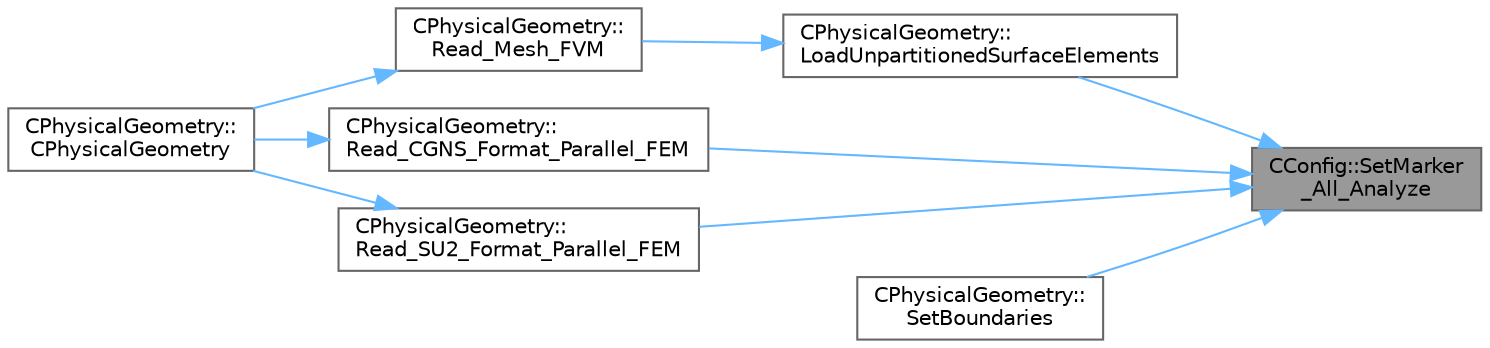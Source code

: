digraph "CConfig::SetMarker_All_Analyze"
{
 // LATEX_PDF_SIZE
  bgcolor="transparent";
  edge [fontname=Helvetica,fontsize=10,labelfontname=Helvetica,labelfontsize=10];
  node [fontname=Helvetica,fontsize=10,shape=box,height=0.2,width=0.4];
  rankdir="RL";
  Node1 [id="Node000001",label="CConfig::SetMarker\l_All_Analyze",height=0.2,width=0.4,color="gray40", fillcolor="grey60", style="filled", fontcolor="black",tooltip="Set if a marker val_marker is going to be plot val_plotting (read from the config file)."];
  Node1 -> Node2 [id="edge1_Node000001_Node000002",dir="back",color="steelblue1",style="solid",tooltip=" "];
  Node2 [id="Node000002",label="CPhysicalGeometry::\lLoadUnpartitionedSurfaceElements",height=0.2,width=0.4,color="grey40", fillcolor="white", style="filled",URL="$classCPhysicalGeometry.html#a23692062ec01893ef6b5ae53fcbbf022",tooltip="Loads the boundary elements (markers) from the mesh reader object into the primal element data struct..."];
  Node2 -> Node3 [id="edge2_Node000002_Node000003",dir="back",color="steelblue1",style="solid",tooltip=" "];
  Node3 [id="Node000003",label="CPhysicalGeometry::\lRead_Mesh_FVM",height=0.2,width=0.4,color="grey40", fillcolor="white", style="filled",URL="$classCPhysicalGeometry.html#a88fc7f2ba5656a97d1e34884b51ae984",tooltip="Reads the geometry of the grid and adjust the boundary conditions with the configuration file in para..."];
  Node3 -> Node4 [id="edge3_Node000003_Node000004",dir="back",color="steelblue1",style="solid",tooltip=" "];
  Node4 [id="Node000004",label="CPhysicalGeometry::\lCPhysicalGeometry",height=0.2,width=0.4,color="grey40", fillcolor="white", style="filled",URL="$classCPhysicalGeometry.html#a075a737b341a64de5463ddd41096692e",tooltip="Reads the geometry of the grid and adjust the boundary conditions with the configuration file."];
  Node1 -> Node5 [id="edge4_Node000001_Node000005",dir="back",color="steelblue1",style="solid",tooltip=" "];
  Node5 [id="Node000005",label="CPhysicalGeometry::\lRead_CGNS_Format_Parallel_FEM",height=0.2,width=0.4,color="grey40", fillcolor="white", style="filled",URL="$classCPhysicalGeometry.html#aa222a46292ba9ba3b03e581587bdbfb6",tooltip="Reads for the FEM solver the geometry of the grid and adjust the boundary conditions with the configu..."];
  Node5 -> Node4 [id="edge5_Node000005_Node000004",dir="back",color="steelblue1",style="solid",tooltip=" "];
  Node1 -> Node6 [id="edge6_Node000001_Node000006",dir="back",color="steelblue1",style="solid",tooltip=" "];
  Node6 [id="Node000006",label="CPhysicalGeometry::\lRead_SU2_Format_Parallel_FEM",height=0.2,width=0.4,color="grey40", fillcolor="white", style="filled",URL="$classCPhysicalGeometry.html#ab884b171a834b35e6ee2829af7c9d859",tooltip="Reads for the FEM solver the geometry of the grid and adjust the boundary conditions with the configu..."];
  Node6 -> Node4 [id="edge7_Node000006_Node000004",dir="back",color="steelblue1",style="solid",tooltip=" "];
  Node1 -> Node7 [id="edge8_Node000001_Node000007",dir="back",color="steelblue1",style="solid",tooltip=" "];
  Node7 [id="Node000007",label="CPhysicalGeometry::\lSetBoundaries",height=0.2,width=0.4,color="grey40", fillcolor="white", style="filled",URL="$classCPhysicalGeometry.html#a1932ad72c420cb68fc9e0c13ae77d695",tooltip="Set the send receive boundaries of the grid."];
}

